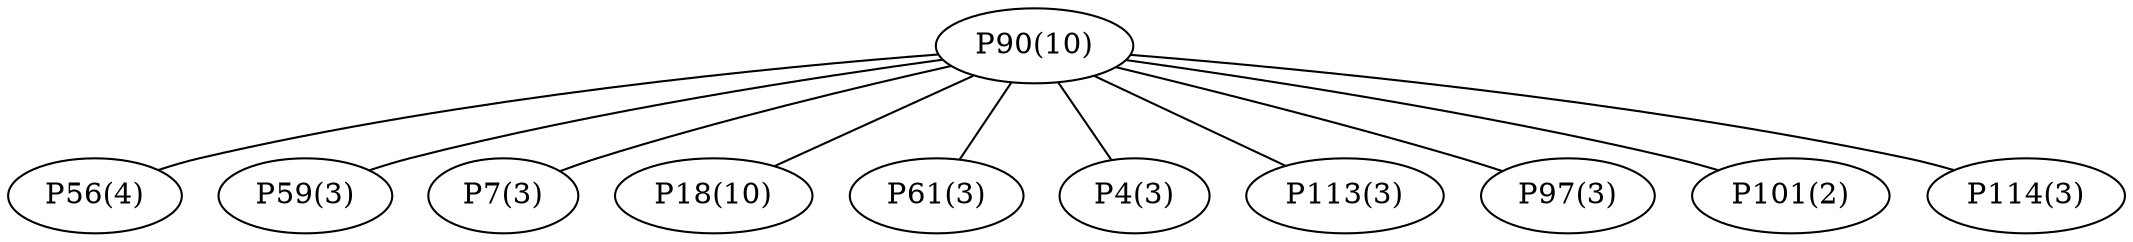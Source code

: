 graph network {
	"P90(10)";
	"P56(4)";
	"P59(3)";
	"P7(3)";
	"P18(10)";
	"P61(3)";
	"P4(3)";
	"P113(3)";
	"P97(3)";
	"P101(2)";
	"P114(3)";
	"P90(10)" -- "P56(4)";
	"P90(10)" -- "P59(3)";
	"P90(10)" -- "P7(3)";
	"P90(10)" -- "P18(10)";
	"P90(10)" -- "P61(3)";
	"P90(10)" -- "P4(3)";
	"P90(10)" -- "P113(3)";
	"P90(10)" -- "P97(3)";
	"P90(10)" -- "P101(2)";
	"P90(10)" -- "P114(3)";
}